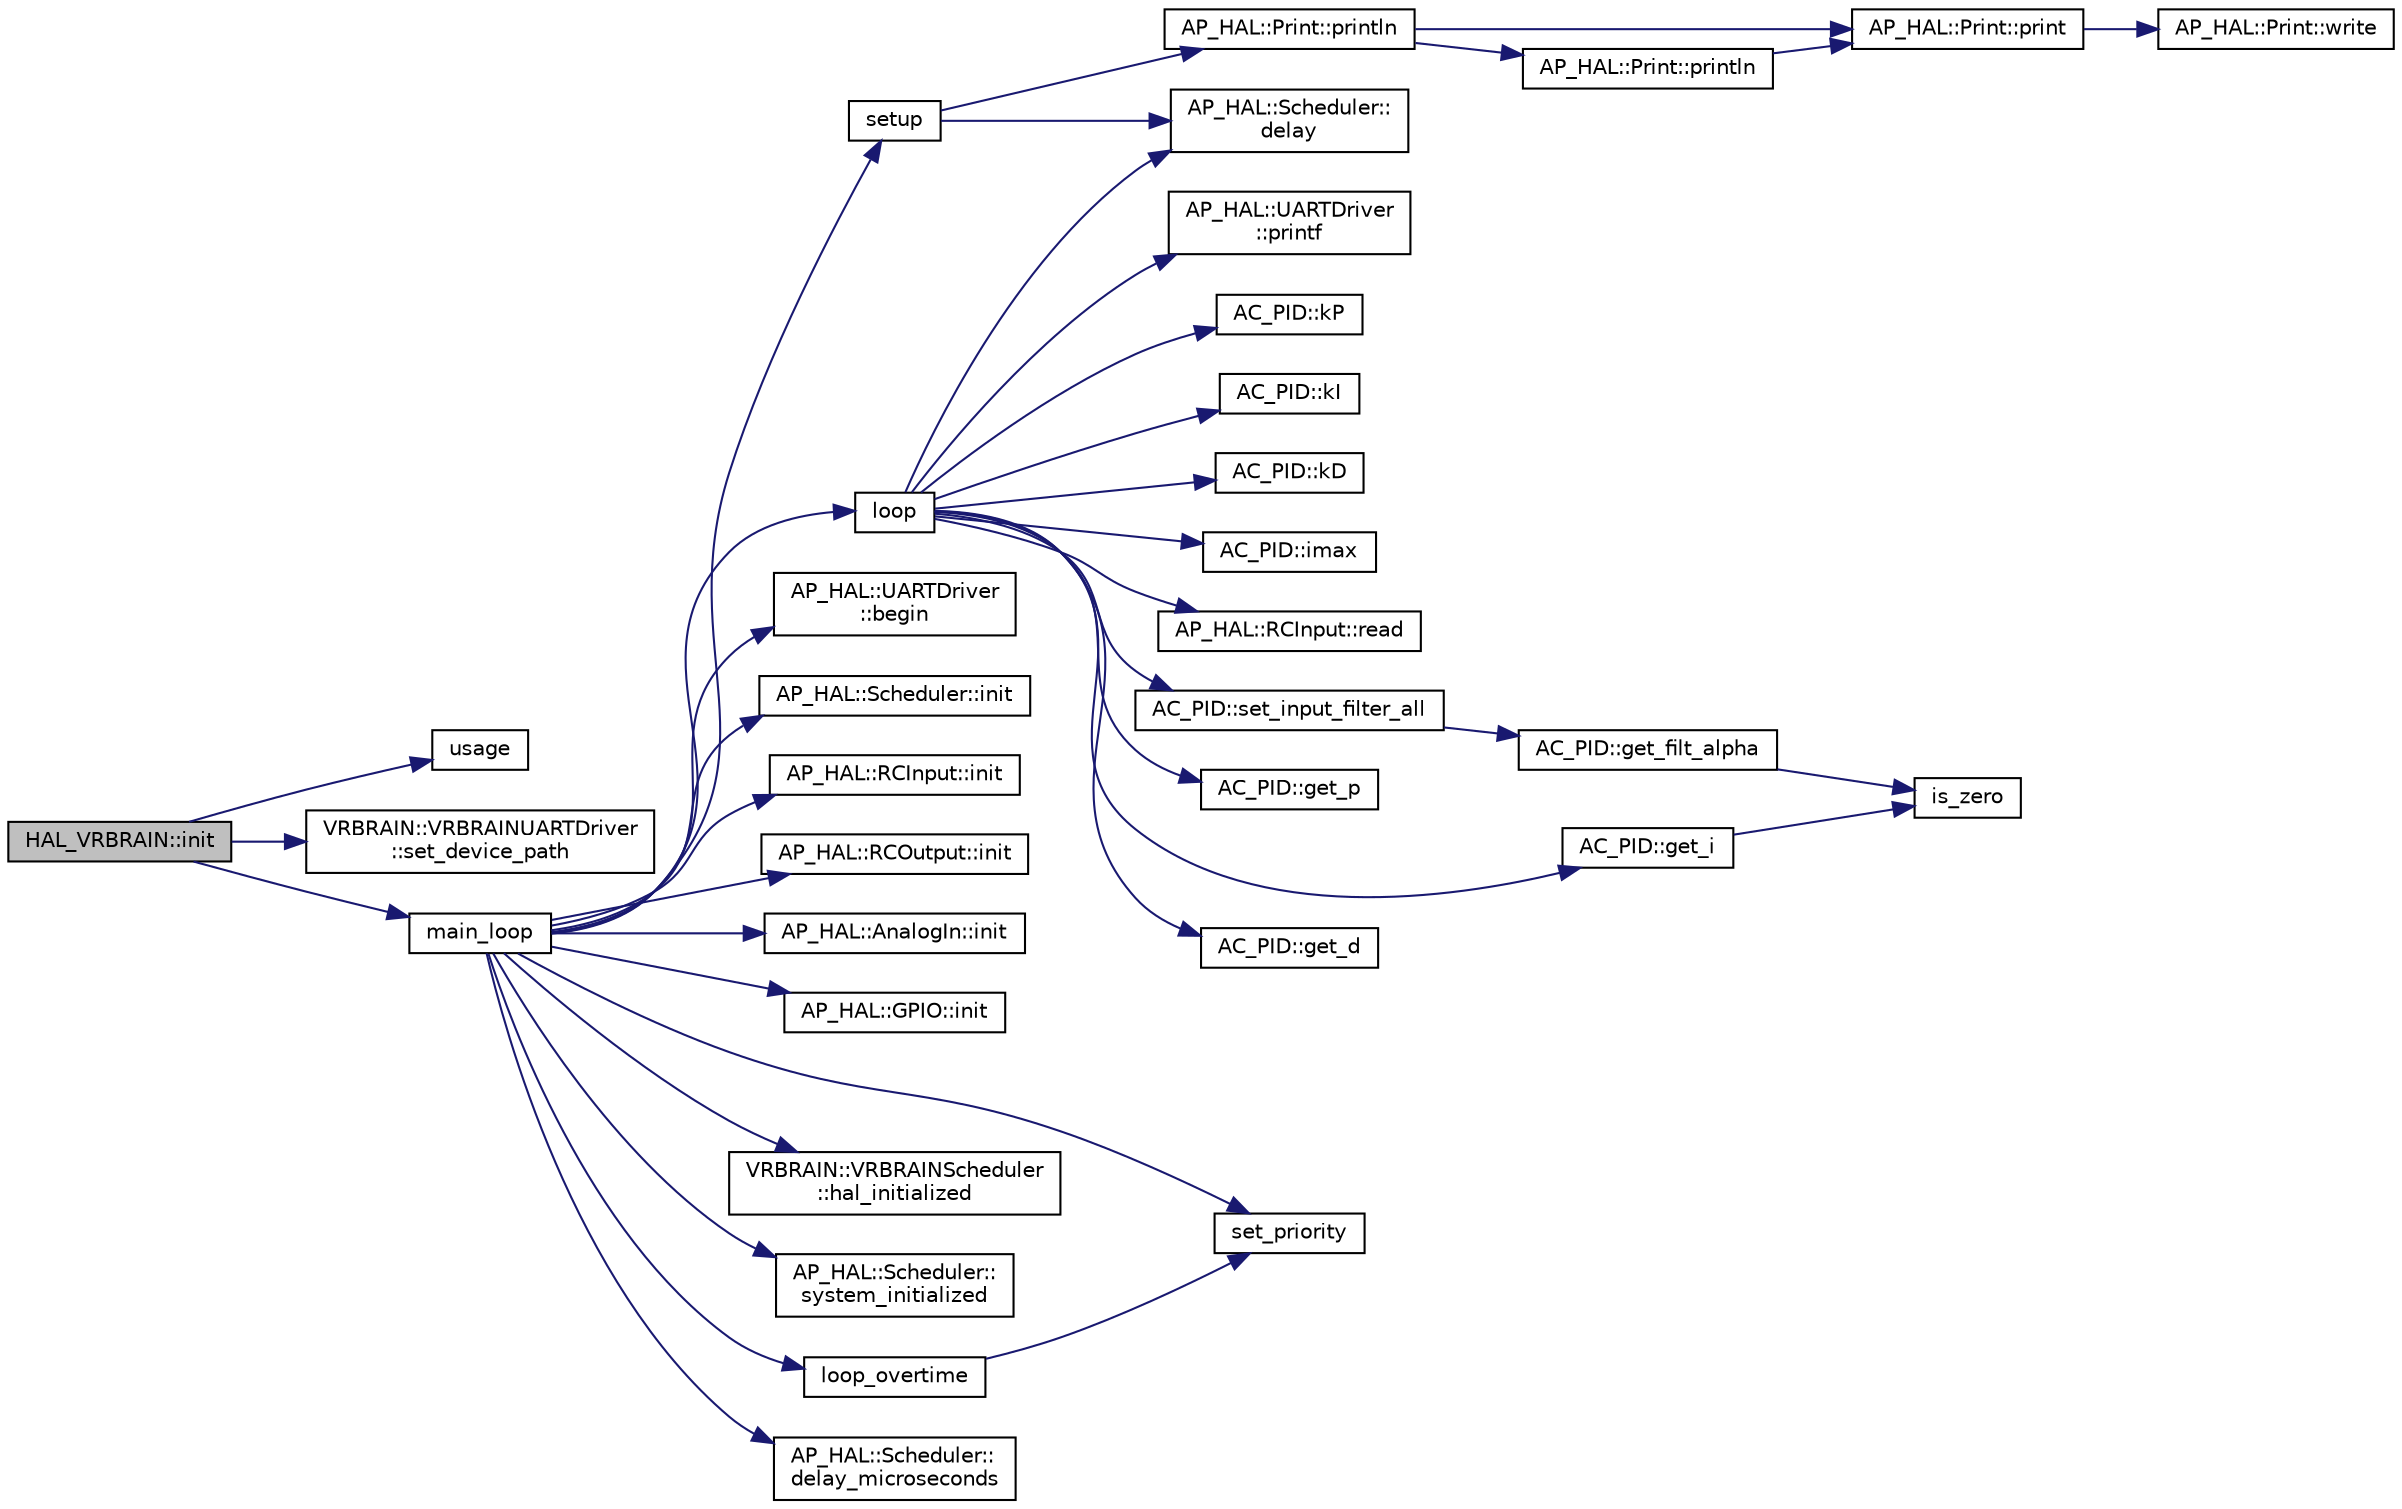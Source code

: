 digraph "HAL_VRBRAIN::init"
{
 // INTERACTIVE_SVG=YES
  edge [fontname="Helvetica",fontsize="10",labelfontname="Helvetica",labelfontsize="10"];
  node [fontname="Helvetica",fontsize="10",shape=record];
  rankdir="LR";
  Node1 [label="HAL_VRBRAIN::init",height=0.2,width=0.4,color="black", fillcolor="grey75", style="filled" fontcolor="black"];
  Node1 -> Node2 [color="midnightblue",fontsize="10",style="solid",fontname="Helvetica"];
  Node2 [label="usage",height=0.2,width=0.4,color="black", fillcolor="white", style="filled",URL="$HAL__VRBRAIN__Class_8cpp.html#ad96d407a911fbb914fa8e4cfbf2faf0f"];
  Node1 -> Node3 [color="midnightblue",fontsize="10",style="solid",fontname="Helvetica"];
  Node3 [label="VRBRAIN::VRBRAINUARTDriver\l::set_device_path",height=0.2,width=0.4,color="black", fillcolor="white", style="filled",URL="$classVRBRAIN_1_1VRBRAINUARTDriver.html#aaa5e69f0f9a8ddacc82a37acc5dad411"];
  Node1 -> Node4 [color="midnightblue",fontsize="10",style="solid",fontname="Helvetica"];
  Node4 [label="main_loop",height=0.2,width=0.4,color="black", fillcolor="white", style="filled",URL="$HAL__VRBRAIN__Class_8cpp.html#a9bd6e6ad19a651d2c83ab3edb8d51924"];
  Node4 -> Node5 [color="midnightblue",fontsize="10",style="solid",fontname="Helvetica"];
  Node5 [label="setup",height=0.2,width=0.4,color="black", fillcolor="white", style="filled",URL="$AC__PID__test_8pde.html#a4fc01d736fe50cf5b977f755b675f11d"];
  Node5 -> Node6 [color="midnightblue",fontsize="10",style="solid",fontname="Helvetica"];
  Node6 [label="AP_HAL::Print::println",height=0.2,width=0.4,color="black", fillcolor="white", style="filled",URL="$classAP__HAL_1_1Print.html#ad337ce3f7977411b7d34d47a51e5737e"];
  Node6 -> Node7 [color="midnightblue",fontsize="10",style="solid",fontname="Helvetica"];
  Node7 [label="AP_HAL::Print::print",height=0.2,width=0.4,color="black", fillcolor="white", style="filled",URL="$classAP__HAL_1_1Print.html#acfe80773011eb17dfb52c2fba517a093"];
  Node7 -> Node8 [color="midnightblue",fontsize="10",style="solid",fontname="Helvetica"];
  Node8 [label="AP_HAL::Print::write",height=0.2,width=0.4,color="black", fillcolor="white", style="filled",URL="$classAP__HAL_1_1Print.html#acc65391952a43334f8f5c9bef341f501"];
  Node6 -> Node9 [color="midnightblue",fontsize="10",style="solid",fontname="Helvetica"];
  Node9 [label="AP_HAL::Print::println",height=0.2,width=0.4,color="black", fillcolor="white", style="filled",URL="$classAP__HAL_1_1Print.html#a169b128f9e22f0c15883768f580541a2"];
  Node9 -> Node7 [color="midnightblue",fontsize="10",style="solid",fontname="Helvetica"];
  Node5 -> Node10 [color="midnightblue",fontsize="10",style="solid",fontname="Helvetica"];
  Node10 [label="AP_HAL::Scheduler::\ldelay",height=0.2,width=0.4,color="black", fillcolor="white", style="filled",URL="$classAP__HAL_1_1Scheduler.html#ab3175e2e6223ccfe82f957e41cc12b26"];
  Node4 -> Node11 [color="midnightblue",fontsize="10",style="solid",fontname="Helvetica"];
  Node11 [label="loop",height=0.2,width=0.4,color="black", fillcolor="white", style="filled",URL="$AC__PID__test_8pde.html#afe461d27b9c48d5921c00d521181f12f"];
  Node11 -> Node12 [color="midnightblue",fontsize="10",style="solid",fontname="Helvetica"];
  Node12 [label="AP_HAL::UARTDriver\l::printf",height=0.2,width=0.4,color="black", fillcolor="white", style="filled",URL="$classAP__HAL_1_1UARTDriver.html#a4b1ae6fcec3dfe651d08faf589f4ad6d"];
  Node11 -> Node13 [color="midnightblue",fontsize="10",style="solid",fontname="Helvetica"];
  Node13 [label="AC_PID::kP",height=0.2,width=0.4,color="black", fillcolor="white", style="filled",URL="$classAC__PID.html#a98526d0e4aa40c016ba339b41654c5f5"];
  Node11 -> Node14 [color="midnightblue",fontsize="10",style="solid",fontname="Helvetica"];
  Node14 [label="AC_PID::kI",height=0.2,width=0.4,color="black", fillcolor="white", style="filled",URL="$classAC__PID.html#a75e6c5ecdbd41a1168787315b5580609"];
  Node11 -> Node15 [color="midnightblue",fontsize="10",style="solid",fontname="Helvetica"];
  Node15 [label="AC_PID::kD",height=0.2,width=0.4,color="black", fillcolor="white", style="filled",URL="$classAC__PID.html#a071b5199b1b8d526dde58c4ea4609e14"];
  Node11 -> Node16 [color="midnightblue",fontsize="10",style="solid",fontname="Helvetica"];
  Node16 [label="AC_PID::imax",height=0.2,width=0.4,color="black", fillcolor="white", style="filled",URL="$classAC__PID.html#a78d399f4731c6c4e0a1f9a4421b6c066"];
  Node11 -> Node17 [color="midnightblue",fontsize="10",style="solid",fontname="Helvetica"];
  Node17 [label="AP_HAL::RCInput::read",height=0.2,width=0.4,color="black", fillcolor="white", style="filled",URL="$classAP__HAL_1_1RCInput.html#a078fd7e6d2e6a899009ec674a8e03498"];
  Node11 -> Node18 [color="midnightblue",fontsize="10",style="solid",fontname="Helvetica"];
  Node18 [label="AC_PID::set_input_filter_all",height=0.2,width=0.4,color="black", fillcolor="white", style="filled",URL="$classAC__PID.html#ac267330f1299f011febcaaba47994af7"];
  Node18 -> Node19 [color="midnightblue",fontsize="10",style="solid",fontname="Helvetica"];
  Node19 [label="AC_PID::get_filt_alpha",height=0.2,width=0.4,color="black", fillcolor="white", style="filled",URL="$classAC__PID.html#ac12ffbd4fd053c6152d403b69e07b8e1"];
  Node19 -> Node20 [color="midnightblue",fontsize="10",style="solid",fontname="Helvetica"];
  Node20 [label="is_zero",height=0.2,width=0.4,color="black", fillcolor="white", style="filled",URL="$AP__Math_8h.html#a108b79eeb35c5d58f324458ec9e1e9f2"];
  Node11 -> Node21 [color="midnightblue",fontsize="10",style="solid",fontname="Helvetica"];
  Node21 [label="AC_PID::get_p",height=0.2,width=0.4,color="black", fillcolor="white", style="filled",URL="$classAC__PID.html#a45e183de590c9318ecbb975a4d613646"];
  Node11 -> Node22 [color="midnightblue",fontsize="10",style="solid",fontname="Helvetica"];
  Node22 [label="AC_PID::get_i",height=0.2,width=0.4,color="black", fillcolor="white", style="filled",URL="$classAC__PID.html#a2d5bf9811a78c93a396ec1e37ae6fa0a"];
  Node22 -> Node20 [color="midnightblue",fontsize="10",style="solid",fontname="Helvetica"];
  Node11 -> Node23 [color="midnightblue",fontsize="10",style="solid",fontname="Helvetica"];
  Node23 [label="AC_PID::get_d",height=0.2,width=0.4,color="black", fillcolor="white", style="filled",URL="$classAC__PID.html#a323cc8c9ff563d631b9bdc4d3a42e2b1"];
  Node11 -> Node10 [color="midnightblue",fontsize="10",style="solid",fontname="Helvetica"];
  Node4 -> Node24 [color="midnightblue",fontsize="10",style="solid",fontname="Helvetica"];
  Node24 [label="AP_HAL::UARTDriver\l::begin",height=0.2,width=0.4,color="black", fillcolor="white", style="filled",URL="$classAP__HAL_1_1UARTDriver.html#a2a83124757f6f8f6eb4d25b11c9cb97e"];
  Node4 -> Node25 [color="midnightblue",fontsize="10",style="solid",fontname="Helvetica"];
  Node25 [label="AP_HAL::Scheduler::init",height=0.2,width=0.4,color="black", fillcolor="white", style="filled",URL="$classAP__HAL_1_1Scheduler.html#a73404760256b0274f21958e334bb3f41"];
  Node4 -> Node26 [color="midnightblue",fontsize="10",style="solid",fontname="Helvetica"];
  Node26 [label="AP_HAL::RCInput::init",height=0.2,width=0.4,color="black", fillcolor="white", style="filled",URL="$classAP__HAL_1_1RCInput.html#ac493ee76044b9dc2f5e46f4e8a6f317e"];
  Node4 -> Node27 [color="midnightblue",fontsize="10",style="solid",fontname="Helvetica"];
  Node27 [label="AP_HAL::RCOutput::init",height=0.2,width=0.4,color="black", fillcolor="white", style="filled",URL="$classAP__HAL_1_1RCOutput.html#a5c4d35014aa28bd529e18fed0525638c"];
  Node4 -> Node28 [color="midnightblue",fontsize="10",style="solid",fontname="Helvetica"];
  Node28 [label="AP_HAL::AnalogIn::init",height=0.2,width=0.4,color="black", fillcolor="white", style="filled",URL="$classAP__HAL_1_1AnalogIn.html#a050b6e10dc6caf8b5ca2e594345e0e06"];
  Node4 -> Node29 [color="midnightblue",fontsize="10",style="solid",fontname="Helvetica"];
  Node29 [label="AP_HAL::GPIO::init",height=0.2,width=0.4,color="black", fillcolor="white", style="filled",URL="$classAP__HAL_1_1GPIO.html#a95cf96f0f3c4c8fed15bb98329aa30fd"];
  Node4 -> Node30 [color="midnightblue",fontsize="10",style="solid",fontname="Helvetica"];
  Node30 [label="set_priority",height=0.2,width=0.4,color="black", fillcolor="white", style="filled",URL="$HAL__VRBRAIN__Class_8cpp.html#a250b20afa75f2e8766c83c4411c44c1d"];
  Node4 -> Node31 [color="midnightblue",fontsize="10",style="solid",fontname="Helvetica"];
  Node31 [label="VRBRAIN::VRBRAINScheduler\l::hal_initialized",height=0.2,width=0.4,color="black", fillcolor="white", style="filled",URL="$classVRBRAIN_1_1VRBRAINScheduler.html#a39b8b86b7ee3bb6ffbedf29373ded2bb"];
  Node4 -> Node32 [color="midnightblue",fontsize="10",style="solid",fontname="Helvetica"];
  Node32 [label="AP_HAL::Scheduler::\lsystem_initialized",height=0.2,width=0.4,color="black", fillcolor="white", style="filled",URL="$classAP__HAL_1_1Scheduler.html#aedeb9c9f5b782f55afeebc8d2f612c8a"];
  Node4 -> Node33 [color="midnightblue",fontsize="10",style="solid",fontname="Helvetica"];
  Node33 [label="loop_overtime",height=0.2,width=0.4,color="black", fillcolor="white", style="filled",URL="$HAL__VRBRAIN__Class_8cpp.html#a40474356ac2f5b07b6f59d651681b740"];
  Node33 -> Node30 [color="midnightblue",fontsize="10",style="solid",fontname="Helvetica"];
  Node4 -> Node34 [color="midnightblue",fontsize="10",style="solid",fontname="Helvetica"];
  Node34 [label="AP_HAL::Scheduler::\ldelay_microseconds",height=0.2,width=0.4,color="black", fillcolor="white", style="filled",URL="$classAP__HAL_1_1Scheduler.html#a78c4f1b1f192ac1c99544b6cc8f099b0"];
}
